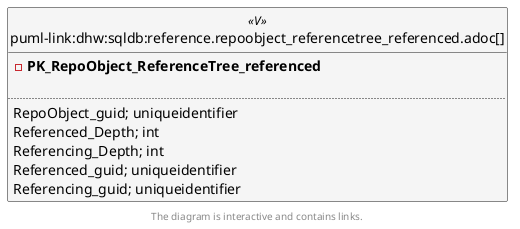 @startuml
left to right direction
'top to bottom direction
hide circle
'avoide "." issues:
set namespaceSeparator none


skinparam class {
  BackgroundColor White
  BackgroundColor<<FN>> Yellow
  BackgroundColor<<FS>> Yellow
  BackgroundColor<<FT>> LightGray
  BackgroundColor<<IF>> Yellow
  BackgroundColor<<IS>> Yellow
  BackgroundColor<<P>> Aqua
  BackgroundColor<<PC>> Aqua
  BackgroundColor<<SN>> Yellow
  BackgroundColor<<SO>> SlateBlue
  BackgroundColor<<TF>> LightGray
  BackgroundColor<<TR>> Tomato
  BackgroundColor<<U>> White
  BackgroundColor<<V>> WhiteSmoke
  BackgroundColor<<X>> Aqua
  BackgroundColor<<external>> AliceBlue
}


entity "puml-link:dhw:sqldb:reference.repoobject_referencetree_referenced.adoc[]" as reference.RepoObject_ReferenceTree_referenced << V >> {
- **PK_RepoObject_ReferenceTree_referenced**

..
RepoObject_guid; uniqueidentifier
Referenced_Depth; int
Referencing_Depth; int
Referenced_guid; uniqueidentifier
Referencing_guid; uniqueidentifier
}

footer The diagram is interactive and contains links.
@enduml

